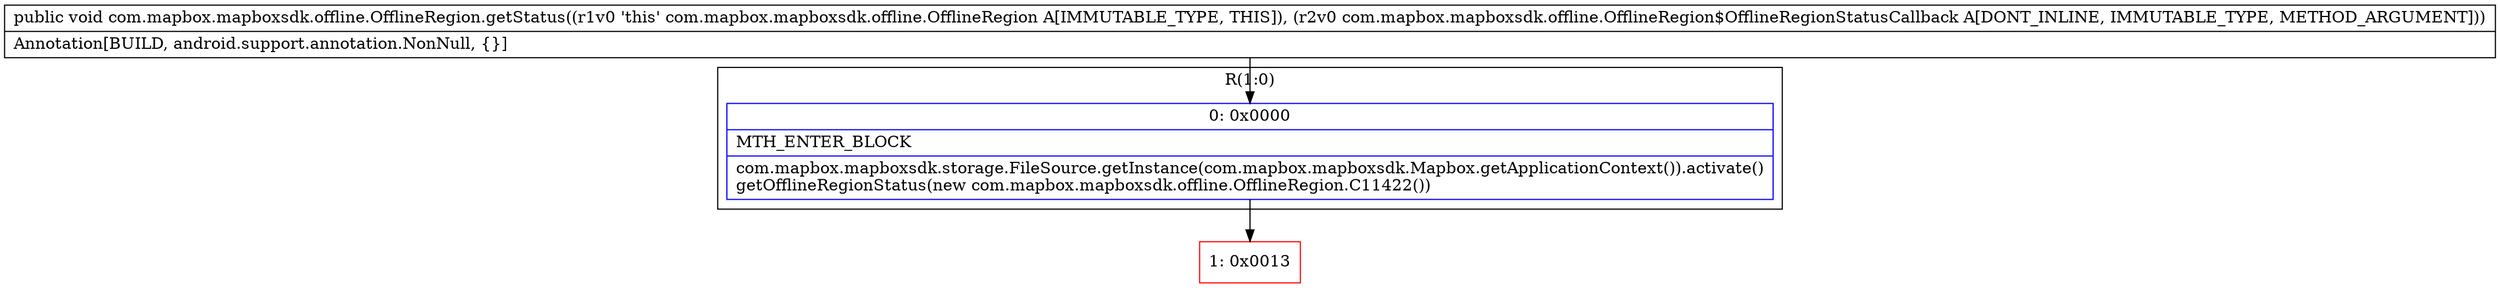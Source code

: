 digraph "CFG forcom.mapbox.mapboxsdk.offline.OfflineRegion.getStatus(Lcom\/mapbox\/mapboxsdk\/offline\/OfflineRegion$OfflineRegionStatusCallback;)V" {
subgraph cluster_Region_1166068969 {
label = "R(1:0)";
node [shape=record,color=blue];
Node_0 [shape=record,label="{0\:\ 0x0000|MTH_ENTER_BLOCK\l|com.mapbox.mapboxsdk.storage.FileSource.getInstance(com.mapbox.mapboxsdk.Mapbox.getApplicationContext()).activate()\lgetOfflineRegionStatus(new com.mapbox.mapboxsdk.offline.OfflineRegion.C11422())\l}"];
}
Node_1 [shape=record,color=red,label="{1\:\ 0x0013}"];
MethodNode[shape=record,label="{public void com.mapbox.mapboxsdk.offline.OfflineRegion.getStatus((r1v0 'this' com.mapbox.mapboxsdk.offline.OfflineRegion A[IMMUTABLE_TYPE, THIS]), (r2v0 com.mapbox.mapboxsdk.offline.OfflineRegion$OfflineRegionStatusCallback A[DONT_INLINE, IMMUTABLE_TYPE, METHOD_ARGUMENT]))  | Annotation[BUILD, android.support.annotation.NonNull, \{\}]\l}"];
MethodNode -> Node_0;
Node_0 -> Node_1;
}

